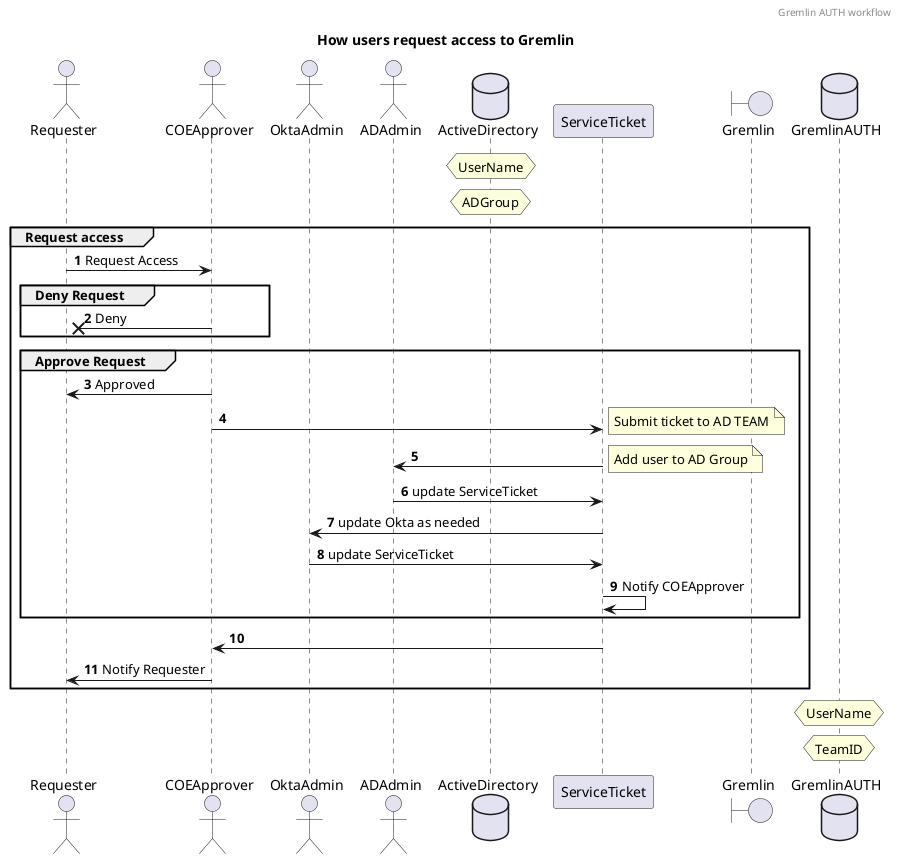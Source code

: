 @startuml

header Gremlin AUTH workflow 
title How users request access to Gremlin
autonumber
actor Requester
actor COEApprover 
actor OktaAdmin
actor ADAdmin

database ActiveDirectory
hnote over ActiveDirectory: UserName
hnote over ActiveDirectory: ADGroup

group Request access
    Requester -> COEApprover: Request Access
    group Deny Request
        COEApprover->x Requester: Deny
    end
    group Approve Request
        COEApprover -> Requester: Approved
        COEApprover -> ServiceTicket
        note right: Submit ticket to AD TEAM
        ServiceTicket -> ADAdmin
        note right: Add user to AD Group
        ADAdmin -> ServiceTicket: update ServiceTicket
        ServiceTicket -> OktaAdmin: update Okta as needed
        OktaAdmin -> ServiceTicket: update ServiceTicket
        ServiceTicket -> ServiceTicket: Notify COEApprover
    end
    ServiceTicket -> COEApprover
    COEApprover -> Requester: Notify Requester 

end

boundary Gremlin
database GremlinAUTH
hnote over GremlinAUTH: UserName
hnote over GremlinAUTH: TeamID

@enduml